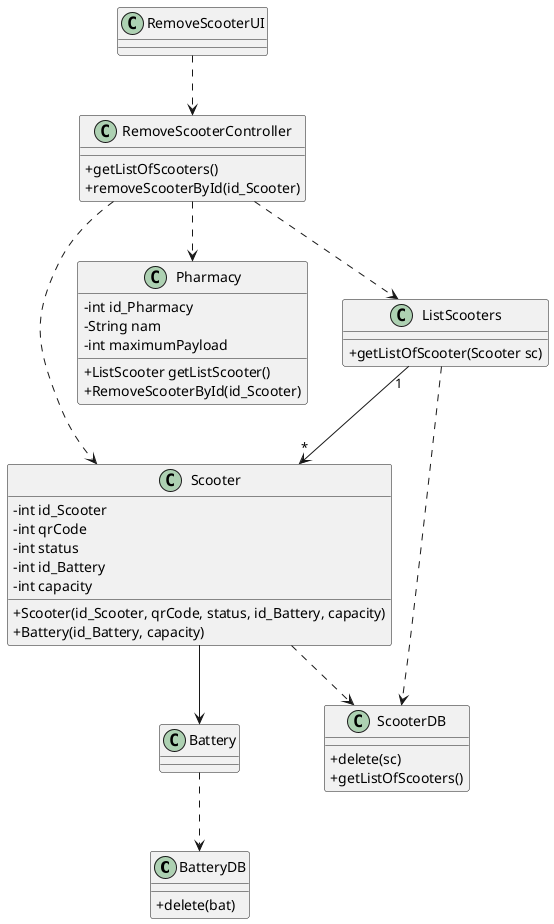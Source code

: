 @startuml

skinparam classAttributeIconSize 0

class BatteryDB {
    +delete(bat)
}

class ScooterDB {
    +delete(sc)
    +getListOfScooters()
}

class Scooter {
  -int id_Scooter
  -int qrCode
  -int status
  -int id_Battery
  -int capacity
  +Scooter(id_Scooter, qrCode, status, id_Battery, capacity)
  +Battery(id_Battery, capacity)
}

class Pharmacy {
  -int id_Pharmacy
  -String nam
  -int maximumPayload
  +ListScooter getListScooter()
  +RemoveScooterById(id_Scooter)
}

class ListScooters {
  +getListOfScooter(Scooter sc)
}

class RemoveScooterController {
    +getListOfScooters()
    +removeScooterById(id_Scooter)
}

class RemoveScooterUI {
}

RemoveScooterUI ..> RemoveScooterController
RemoveScooterController ..> Pharmacy
RemoveScooterController ..> ListScooters
RemoveScooterController ..> Scooter

ListScooters "1" --> "*" Scooter
ListScooters ..> ScooterDB
Scooter --> Battery
Scooter ..> ScooterDB
Battery ..> BatteryDB

@enduml